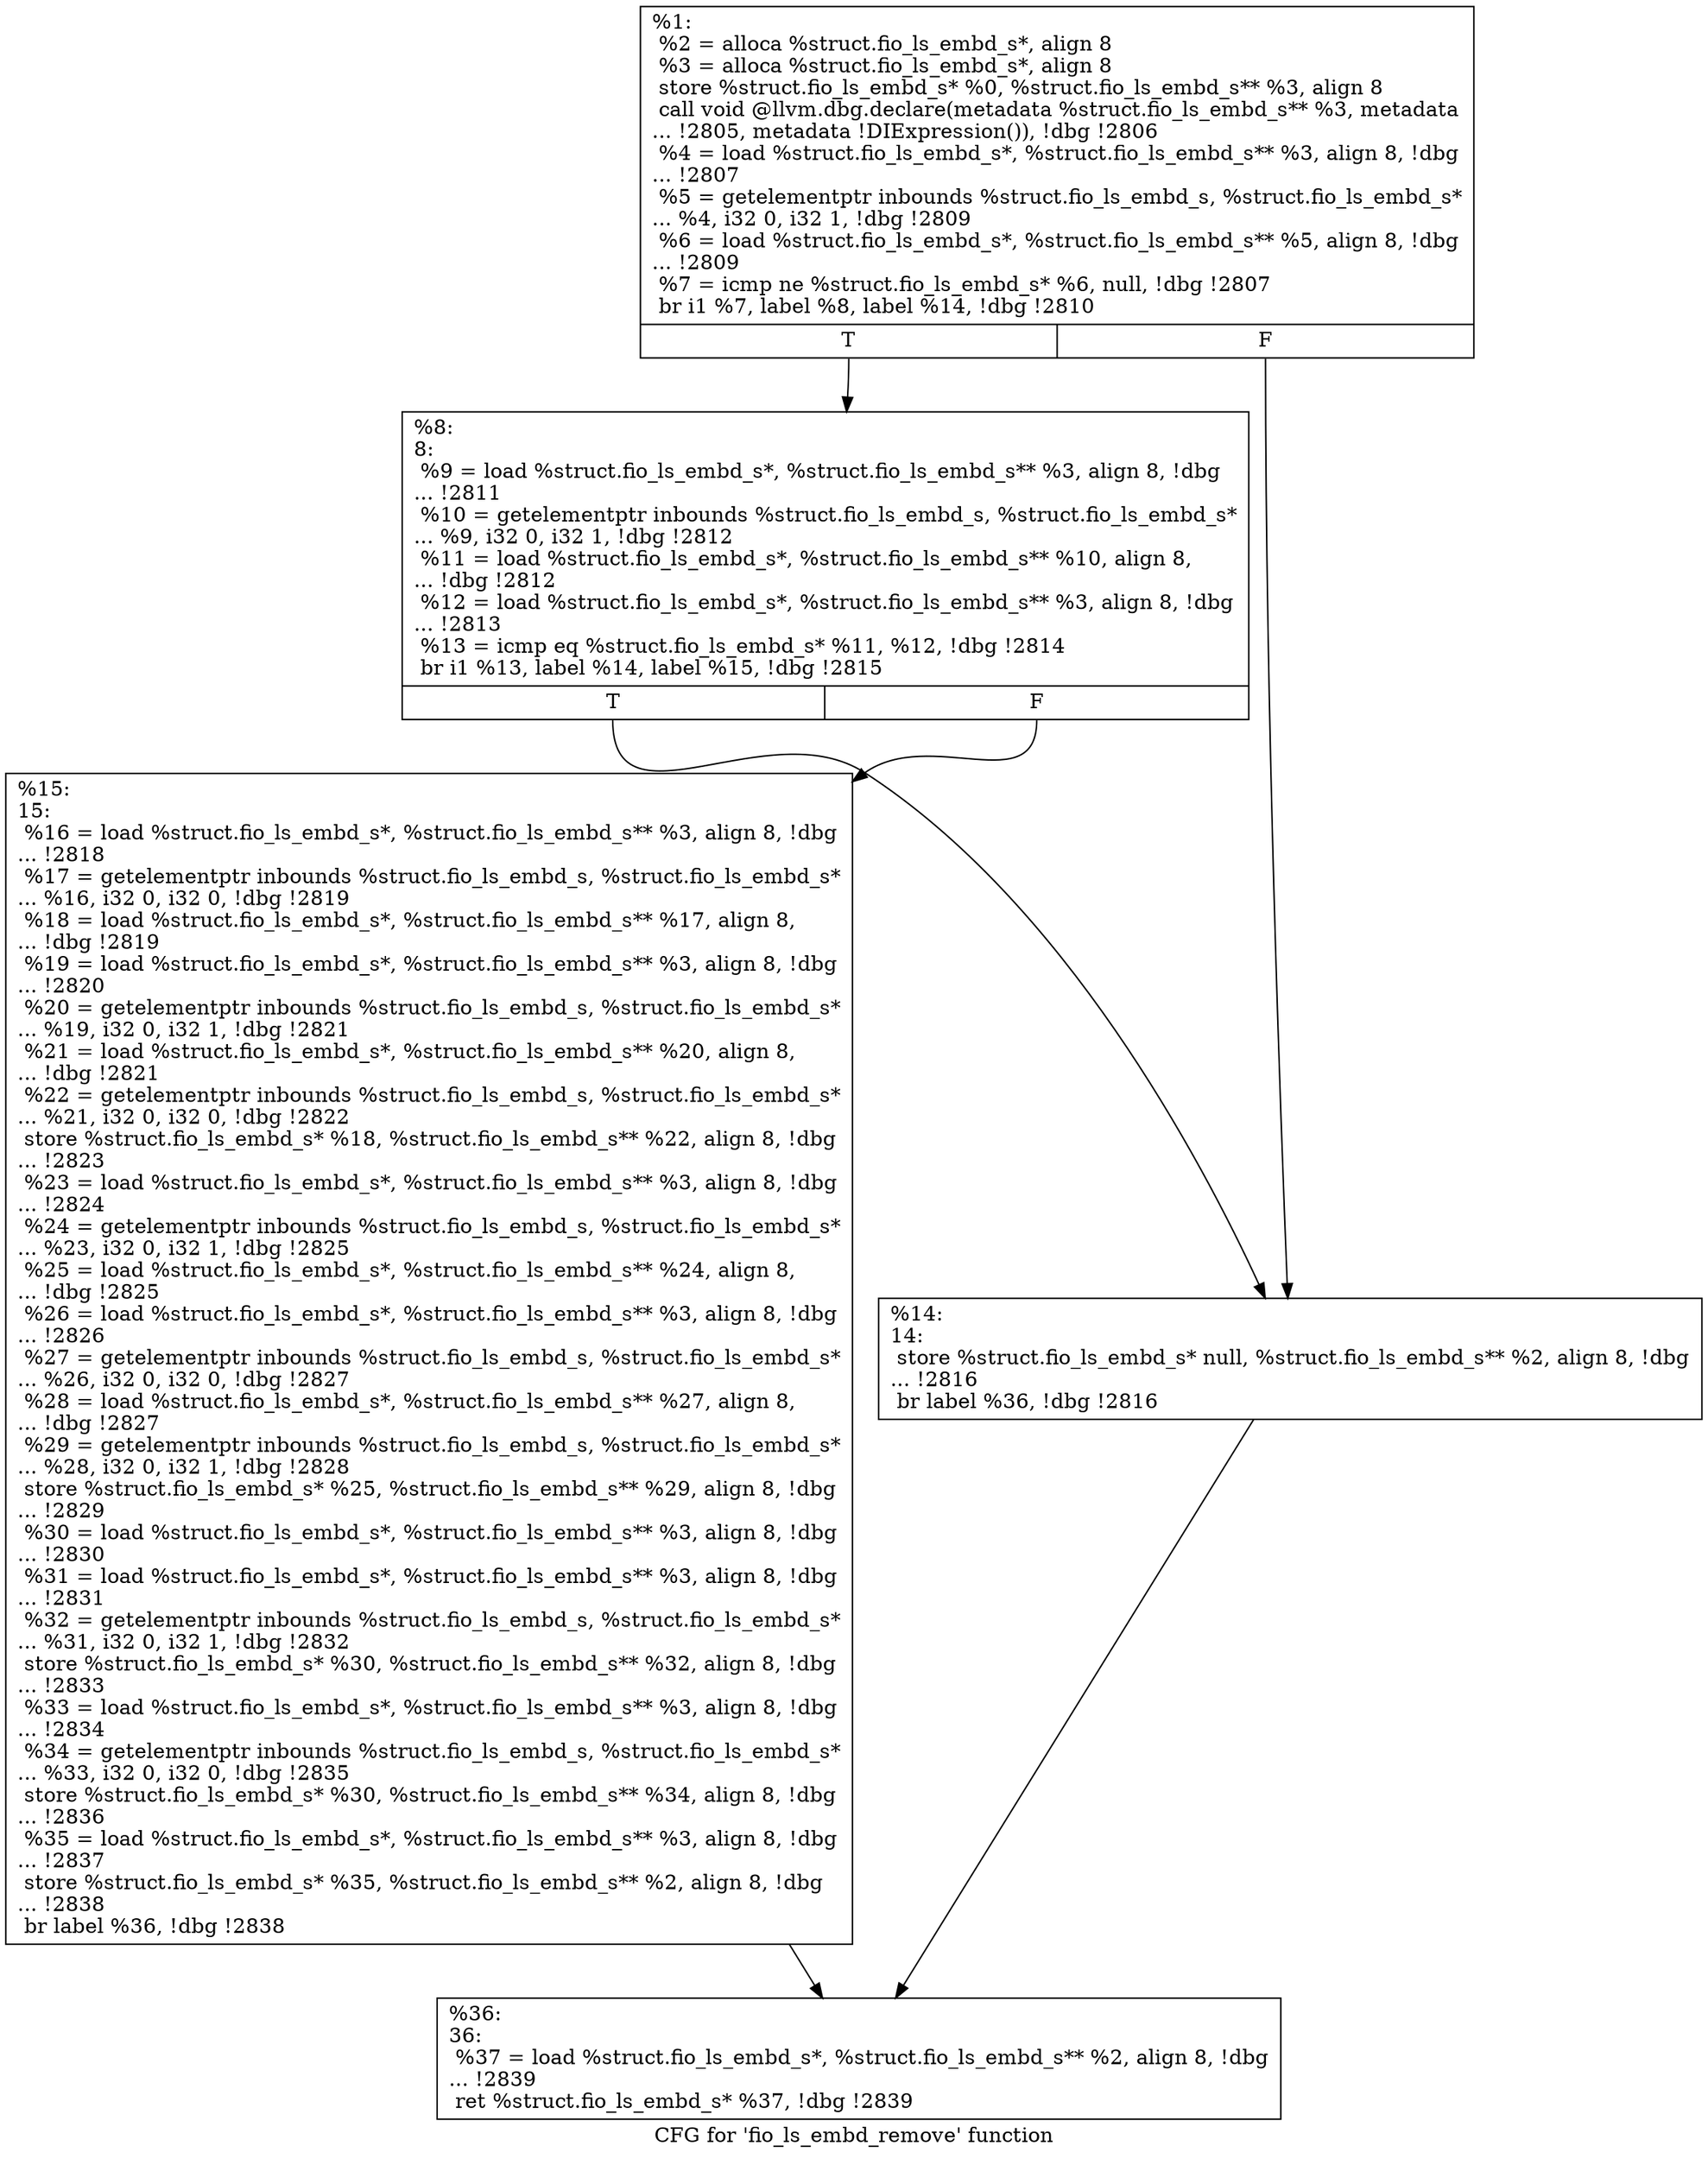 digraph "CFG for 'fio_ls_embd_remove' function" {
	label="CFG for 'fio_ls_embd_remove' function";

	Node0x5568513e7680 [shape=record,label="{%1:\l  %2 = alloca %struct.fio_ls_embd_s*, align 8\l  %3 = alloca %struct.fio_ls_embd_s*, align 8\l  store %struct.fio_ls_embd_s* %0, %struct.fio_ls_embd_s** %3, align 8\l  call void @llvm.dbg.declare(metadata %struct.fio_ls_embd_s** %3, metadata\l... !2805, metadata !DIExpression()), !dbg !2806\l  %4 = load %struct.fio_ls_embd_s*, %struct.fio_ls_embd_s** %3, align 8, !dbg\l... !2807\l  %5 = getelementptr inbounds %struct.fio_ls_embd_s, %struct.fio_ls_embd_s*\l... %4, i32 0, i32 1, !dbg !2809\l  %6 = load %struct.fio_ls_embd_s*, %struct.fio_ls_embd_s** %5, align 8, !dbg\l... !2809\l  %7 = icmp ne %struct.fio_ls_embd_s* %6, null, !dbg !2807\l  br i1 %7, label %8, label %14, !dbg !2810\l|{<s0>T|<s1>F}}"];
	Node0x5568513e7680:s0 -> Node0x5568513e84c0;
	Node0x5568513e7680:s1 -> Node0x5568513e8510;
	Node0x5568513e84c0 [shape=record,label="{%8:\l8:                                                \l  %9 = load %struct.fio_ls_embd_s*, %struct.fio_ls_embd_s** %3, align 8, !dbg\l... !2811\l  %10 = getelementptr inbounds %struct.fio_ls_embd_s, %struct.fio_ls_embd_s*\l... %9, i32 0, i32 1, !dbg !2812\l  %11 = load %struct.fio_ls_embd_s*, %struct.fio_ls_embd_s** %10, align 8,\l... !dbg !2812\l  %12 = load %struct.fio_ls_embd_s*, %struct.fio_ls_embd_s** %3, align 8, !dbg\l... !2813\l  %13 = icmp eq %struct.fio_ls_embd_s* %11, %12, !dbg !2814\l  br i1 %13, label %14, label %15, !dbg !2815\l|{<s0>T|<s1>F}}"];
	Node0x5568513e84c0:s0 -> Node0x5568513e8510;
	Node0x5568513e84c0:s1 -> Node0x5568513e8560;
	Node0x5568513e8510 [shape=record,label="{%14:\l14:                                               \l  store %struct.fio_ls_embd_s* null, %struct.fio_ls_embd_s** %2, align 8, !dbg\l... !2816\l  br label %36, !dbg !2816\l}"];
	Node0x5568513e8510 -> Node0x5568513e85b0;
	Node0x5568513e8560 [shape=record,label="{%15:\l15:                                               \l  %16 = load %struct.fio_ls_embd_s*, %struct.fio_ls_embd_s** %3, align 8, !dbg\l... !2818\l  %17 = getelementptr inbounds %struct.fio_ls_embd_s, %struct.fio_ls_embd_s*\l... %16, i32 0, i32 0, !dbg !2819\l  %18 = load %struct.fio_ls_embd_s*, %struct.fio_ls_embd_s** %17, align 8,\l... !dbg !2819\l  %19 = load %struct.fio_ls_embd_s*, %struct.fio_ls_embd_s** %3, align 8, !dbg\l... !2820\l  %20 = getelementptr inbounds %struct.fio_ls_embd_s, %struct.fio_ls_embd_s*\l... %19, i32 0, i32 1, !dbg !2821\l  %21 = load %struct.fio_ls_embd_s*, %struct.fio_ls_embd_s** %20, align 8,\l... !dbg !2821\l  %22 = getelementptr inbounds %struct.fio_ls_embd_s, %struct.fio_ls_embd_s*\l... %21, i32 0, i32 0, !dbg !2822\l  store %struct.fio_ls_embd_s* %18, %struct.fio_ls_embd_s** %22, align 8, !dbg\l... !2823\l  %23 = load %struct.fio_ls_embd_s*, %struct.fio_ls_embd_s** %3, align 8, !dbg\l... !2824\l  %24 = getelementptr inbounds %struct.fio_ls_embd_s, %struct.fio_ls_embd_s*\l... %23, i32 0, i32 1, !dbg !2825\l  %25 = load %struct.fio_ls_embd_s*, %struct.fio_ls_embd_s** %24, align 8,\l... !dbg !2825\l  %26 = load %struct.fio_ls_embd_s*, %struct.fio_ls_embd_s** %3, align 8, !dbg\l... !2826\l  %27 = getelementptr inbounds %struct.fio_ls_embd_s, %struct.fio_ls_embd_s*\l... %26, i32 0, i32 0, !dbg !2827\l  %28 = load %struct.fio_ls_embd_s*, %struct.fio_ls_embd_s** %27, align 8,\l... !dbg !2827\l  %29 = getelementptr inbounds %struct.fio_ls_embd_s, %struct.fio_ls_embd_s*\l... %28, i32 0, i32 1, !dbg !2828\l  store %struct.fio_ls_embd_s* %25, %struct.fio_ls_embd_s** %29, align 8, !dbg\l... !2829\l  %30 = load %struct.fio_ls_embd_s*, %struct.fio_ls_embd_s** %3, align 8, !dbg\l... !2830\l  %31 = load %struct.fio_ls_embd_s*, %struct.fio_ls_embd_s** %3, align 8, !dbg\l... !2831\l  %32 = getelementptr inbounds %struct.fio_ls_embd_s, %struct.fio_ls_embd_s*\l... %31, i32 0, i32 1, !dbg !2832\l  store %struct.fio_ls_embd_s* %30, %struct.fio_ls_embd_s** %32, align 8, !dbg\l... !2833\l  %33 = load %struct.fio_ls_embd_s*, %struct.fio_ls_embd_s** %3, align 8, !dbg\l... !2834\l  %34 = getelementptr inbounds %struct.fio_ls_embd_s, %struct.fio_ls_embd_s*\l... %33, i32 0, i32 0, !dbg !2835\l  store %struct.fio_ls_embd_s* %30, %struct.fio_ls_embd_s** %34, align 8, !dbg\l... !2836\l  %35 = load %struct.fio_ls_embd_s*, %struct.fio_ls_embd_s** %3, align 8, !dbg\l... !2837\l  store %struct.fio_ls_embd_s* %35, %struct.fio_ls_embd_s** %2, align 8, !dbg\l... !2838\l  br label %36, !dbg !2838\l}"];
	Node0x5568513e8560 -> Node0x5568513e85b0;
	Node0x5568513e85b0 [shape=record,label="{%36:\l36:                                               \l  %37 = load %struct.fio_ls_embd_s*, %struct.fio_ls_embd_s** %2, align 8, !dbg\l... !2839\l  ret %struct.fio_ls_embd_s* %37, !dbg !2839\l}"];
}

